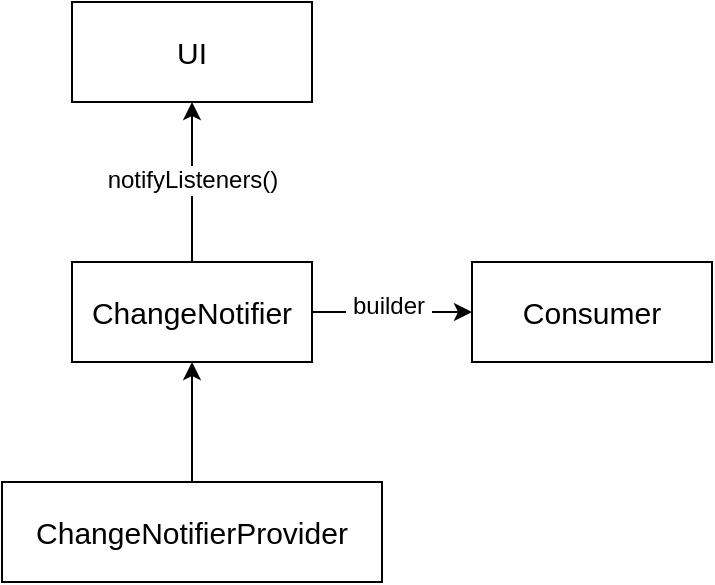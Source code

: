 <mxfile pages="1" version="11.2.8" type="github"><diagram id="fjY2ldrPwxU0vfDgWxo6" name="Page-1"><mxGraphModel dx="946" dy="646" grid="1" gridSize="10" guides="1" tooltips="1" connect="1" arrows="1" fold="1" page="1" pageScale="1" pageWidth="827" pageHeight="1169" math="0" shadow="0"><root><mxCell id="0"/><mxCell id="1" parent="0"/><mxCell id="l-sRIPRNH6gZg1GGbChD-8" value="" style="edgeStyle=orthogonalEdgeStyle;rounded=0;orthogonalLoop=1;jettySize=auto;html=1;" parent="1" source="l-sRIPRNH6gZg1GGbChD-1" target="l-sRIPRNH6gZg1GGbChD-7" edge="1"><mxGeometry relative="1" as="geometry"/></mxCell><mxCell id="l-sRIPRNH6gZg1GGbChD-10" value="notifyListeners()" style="text;html=1;resizable=0;points=[];align=center;verticalAlign=middle;labelBackgroundColor=#ffffff;" parent="l-sRIPRNH6gZg1GGbChD-8" vertex="1" connectable="0"><mxGeometry x="0.029" relative="1" as="geometry"><mxPoint as="offset"/></mxGeometry></mxCell><mxCell id="l-sRIPRNH6gZg1GGbChD-12" value="" style="edgeStyle=orthogonalEdgeStyle;rounded=0;orthogonalLoop=1;jettySize=auto;html=1;" parent="1" source="l-sRIPRNH6gZg1GGbChD-1" target="l-sRIPRNH6gZg1GGbChD-11" edge="1"><mxGeometry relative="1" as="geometry"/></mxCell><mxCell id="l-sRIPRNH6gZg1GGbChD-13" value="&amp;nbsp;builder&amp;nbsp;" style="text;html=1;resizable=0;points=[];align=center;verticalAlign=middle;labelBackgroundColor=#ffffff;" parent="l-sRIPRNH6gZg1GGbChD-12" vertex="1" connectable="0"><mxGeometry x="-0.05" y="3" relative="1" as="geometry"><mxPoint as="offset"/></mxGeometry></mxCell><mxCell id="l-sRIPRNH6gZg1GGbChD-1" value="&lt;font style=&quot;font-size: 15px&quot;&gt;ChangeNotifier&lt;/font&gt;" style="rounded=0;whiteSpace=wrap;html=1;" parent="1" vertex="1"><mxGeometry x="320" y="240" width="120" height="50" as="geometry"/></mxCell><mxCell id="l-sRIPRNH6gZg1GGbChD-11" value="&lt;font style=&quot;font-size: 15px&quot;&gt;Consumer&lt;/font&gt;" style="rounded=0;whiteSpace=wrap;html=1;" parent="1" vertex="1"><mxGeometry x="520" y="240" width="120" height="50" as="geometry"/></mxCell><mxCell id="l-sRIPRNH6gZg1GGbChD-7" value="&lt;font style=&quot;font-size: 15px&quot;&gt;UI&lt;/font&gt;" style="rounded=0;whiteSpace=wrap;html=1;" parent="1" vertex="1"><mxGeometry x="320" y="110" width="120" height="50" as="geometry"/></mxCell><mxCell id="l-sRIPRNH6gZg1GGbChD-6" style="edgeStyle=orthogonalEdgeStyle;rounded=0;orthogonalLoop=1;jettySize=auto;html=1;exitX=0.5;exitY=0;exitDx=0;exitDy=0;entryX=0.5;entryY=1;entryDx=0;entryDy=0;" parent="1" source="l-sRIPRNH6gZg1GGbChD-2" target="l-sRIPRNH6gZg1GGbChD-1" edge="1"><mxGeometry relative="1" as="geometry"/></mxCell><mxCell id="l-sRIPRNH6gZg1GGbChD-2" value="&lt;font style=&quot;font-size: 15px&quot;&gt;ChangeNotifierProvider&lt;/font&gt;" style="rounded=0;whiteSpace=wrap;html=1;" parent="1" vertex="1"><mxGeometry x="285" y="350" width="190" height="50" as="geometry"/></mxCell></root></mxGraphModel></diagram></mxfile>
